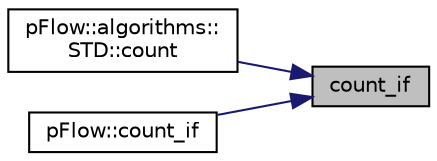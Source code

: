 digraph "count_if"
{
 // LATEX_PDF_SIZE
  edge [fontname="Helvetica",fontsize="10",labelfontname="Helvetica",labelfontsize="10"];
  node [fontname="Helvetica",fontsize="10",shape=record];
  rankdir="RL";
  Node1 [label="count_if",height=0.2,width=0.4,color="black", fillcolor="grey75", style="filled", fontcolor="black",tooltip=" "];
  Node1 -> Node2 [dir="back",color="midnightblue",fontsize="10",style="solid",fontname="Helvetica"];
  Node2 [label="pFlow::algorithms::\lSTD::count",height=0.2,width=0.4,color="black", fillcolor="white", style="filled",URL="$namespacepFlow_1_1algorithms_1_1STD.html#a4159895f361a16f3637b87087eed3997",tooltip=" "];
  Node1 -> Node3 [dir="back",color="midnightblue",fontsize="10",style="solid",fontname="Helvetica"];
  Node3 [label="pFlow::count_if",height=0.2,width=0.4,color="black", fillcolor="white", style="filled",URL="$namespacepFlow.html#a91de4163f94682aa824086c5b6e15399",tooltip=" "];
}
